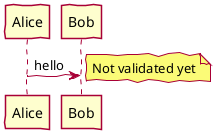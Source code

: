 @startuml Samples

    ' ================================= TWEAKS =================================
    skin rose
    skinparam classFontName Calibri
    skinparam shadowing false
    ' --------------------------------------------------------------------------

    skinparam handwritten true
    Alice -> Bob : hello
    note right: Not validated yet

@enduml